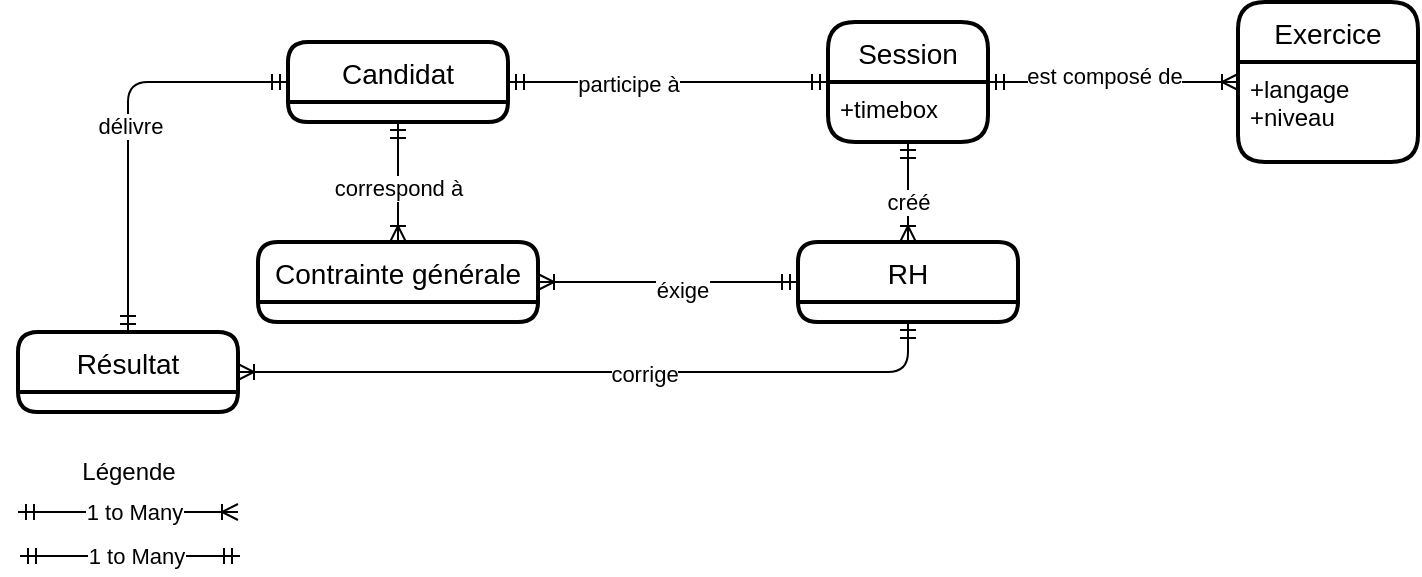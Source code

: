 <mxfile version="14.4.8" type="github">
  <diagram id="YzjRDcqAWnWFZstmCdil" name="Page-1">
    <mxGraphModel dx="786" dy="426" grid="1" gridSize="10" guides="1" tooltips="1" connect="1" arrows="1" fold="1" page="1" pageScale="1" pageWidth="827" pageHeight="1169" math="0" shadow="0">
      <root>
        <mxCell id="0" />
        <mxCell id="1" parent="0" />
        <mxCell id="-g2v0unOGTtg5nEHpTyk-21" style="edgeStyle=orthogonalEdgeStyle;rounded=1;orthogonalLoop=1;jettySize=auto;html=1;startArrow=ERmandOne;startFill=0;endArrow=ERmandOne;endFill=0;entryX=0.5;entryY=0;entryDx=0;entryDy=0;" parent="1" source="-g2v0unOGTtg5nEHpTyk-1" target="-g2v0unOGTtg5nEHpTyk-9" edge="1">
          <mxGeometry relative="1" as="geometry">
            <mxPoint x="110" y="310" as="targetPoint" />
          </mxGeometry>
        </mxCell>
        <mxCell id="-g2v0unOGTtg5nEHpTyk-22" value="délivre" style="edgeLabel;html=1;align=center;verticalAlign=middle;resizable=0;points=[];" parent="-g2v0unOGTtg5nEHpTyk-21" vertex="1" connectable="0">
          <mxGeometry x="-0.004" y="1" relative="1" as="geometry">
            <mxPoint as="offset" />
          </mxGeometry>
        </mxCell>
        <mxCell id="1VgR1OtVvyyq6wabJ_z_-6" style="edgeStyle=orthogonalEdgeStyle;rounded=1;orthogonalLoop=1;jettySize=auto;html=1;entryX=0.5;entryY=0;entryDx=0;entryDy=0;startArrow=ERmandOne;startFill=0;endArrow=ERoneToMany;endFill=0;" parent="1" source="-g2v0unOGTtg5nEHpTyk-1" target="-g2v0unOGTtg5nEHpTyk-12" edge="1">
          <mxGeometry relative="1" as="geometry" />
        </mxCell>
        <mxCell id="1VgR1OtVvyyq6wabJ_z_-7" value="correspond à" style="edgeLabel;html=1;align=center;verticalAlign=middle;resizable=0;points=[];" parent="1VgR1OtVvyyq6wabJ_z_-6" vertex="1" connectable="0">
          <mxGeometry x="0.1" relative="1" as="geometry">
            <mxPoint as="offset" />
          </mxGeometry>
        </mxCell>
        <mxCell id="-g2v0unOGTtg5nEHpTyk-1" value="Candidat" style="swimlane;childLayout=stackLayout;horizontal=1;startSize=30;horizontalStack=0;rounded=1;fontSize=14;fontStyle=0;strokeWidth=2;resizeParent=0;resizeLast=1;shadow=0;dashed=0;align=center;" parent="1" vertex="1">
          <mxGeometry x="175" y="95" width="110" height="40" as="geometry" />
        </mxCell>
        <mxCell id="-g2v0unOGTtg5nEHpTyk-2" value="Session" style="swimlane;childLayout=stackLayout;horizontal=1;startSize=30;horizontalStack=0;rounded=1;fontSize=14;fontStyle=0;strokeWidth=2;resizeParent=0;resizeLast=1;shadow=0;dashed=0;align=center;" parent="1" vertex="1">
          <mxGeometry x="445" y="85" width="80" height="60" as="geometry" />
        </mxCell>
        <mxCell id="-g2v0unOGTtg5nEHpTyk-3" value="+timebox" style="align=left;strokeColor=none;fillColor=none;spacingLeft=4;fontSize=12;verticalAlign=top;resizable=0;rotatable=0;part=1;" parent="-g2v0unOGTtg5nEHpTyk-2" vertex="1">
          <mxGeometry y="30" width="80" height="30" as="geometry" />
        </mxCell>
        <mxCell id="-g2v0unOGTtg5nEHpTyk-4" value="" style="edgeStyle=entityRelationEdgeStyle;fontSize=12;html=1;endArrow=ERmandOne;startArrow=ERmandOne;" parent="1" source="-g2v0unOGTtg5nEHpTyk-1" target="-g2v0unOGTtg5nEHpTyk-2" edge="1">
          <mxGeometry width="100" height="100" relative="1" as="geometry">
            <mxPoint x="60" y="425" as="sourcePoint" />
            <mxPoint x="160" y="325" as="targetPoint" />
          </mxGeometry>
        </mxCell>
        <mxCell id="-g2v0unOGTtg5nEHpTyk-5" value="&lt;div&gt;participe à&lt;/div&gt;" style="edgeLabel;html=1;align=center;verticalAlign=middle;resizable=0;points=[];" parent="-g2v0unOGTtg5nEHpTyk-4" vertex="1" connectable="0">
          <mxGeometry x="-0.247" y="-1" relative="1" as="geometry">
            <mxPoint as="offset" />
          </mxGeometry>
        </mxCell>
        <mxCell id="-g2v0unOGTtg5nEHpTyk-6" value="RH" style="swimlane;childLayout=stackLayout;horizontal=1;startSize=30;horizontalStack=0;rounded=1;fontSize=14;fontStyle=0;strokeWidth=2;resizeParent=0;resizeLast=1;shadow=0;dashed=0;align=center;" parent="1" vertex="1">
          <mxGeometry x="430" y="195" width="110" height="40" as="geometry" />
        </mxCell>
        <mxCell id="1VgR1OtVvyyq6wabJ_z_-1" style="edgeStyle=orthogonalEdgeStyle;rounded=1;orthogonalLoop=1;jettySize=auto;html=1;startArrow=ERoneToMany;startFill=0;endArrow=ERmandOne;endFill=0;" parent="1" source="-g2v0unOGTtg5nEHpTyk-9" target="-g2v0unOGTtg5nEHpTyk-6" edge="1">
          <mxGeometry relative="1" as="geometry" />
        </mxCell>
        <mxCell id="1VgR1OtVvyyq6wabJ_z_-2" value="corrige" style="edgeLabel;html=1;align=center;verticalAlign=middle;resizable=0;points=[];" parent="1VgR1OtVvyyq6wabJ_z_-1" vertex="1" connectable="0">
          <mxGeometry x="0.126" y="-1" relative="1" as="geometry">
            <mxPoint as="offset" />
          </mxGeometry>
        </mxCell>
        <mxCell id="-g2v0unOGTtg5nEHpTyk-9" value="Résultat" style="swimlane;childLayout=stackLayout;horizontal=1;startSize=30;horizontalStack=0;rounded=1;fontSize=14;fontStyle=0;strokeWidth=2;resizeParent=0;resizeLast=1;shadow=0;dashed=0;align=center;" parent="1" vertex="1">
          <mxGeometry x="40" y="240" width="110" height="40" as="geometry" />
        </mxCell>
        <mxCell id="-g2v0unOGTtg5nEHpTyk-12" value="Contrainte générale" style="swimlane;childLayout=stackLayout;horizontal=1;startSize=30;horizontalStack=0;rounded=1;fontSize=14;fontStyle=0;strokeWidth=2;resizeParent=0;resizeLast=1;shadow=0;dashed=0;align=center;" parent="1" vertex="1">
          <mxGeometry x="160" y="195" width="140" height="40" as="geometry" />
        </mxCell>
        <mxCell id="-g2v0unOGTtg5nEHpTyk-13" value="" style="edgeStyle=entityRelationEdgeStyle;fontSize=12;html=1;endArrow=ERoneToMany;startArrow=ERmandOne;startFill=0;" parent="1" source="-g2v0unOGTtg5nEHpTyk-6" target="-g2v0unOGTtg5nEHpTyk-12" edge="1">
          <mxGeometry width="100" height="100" relative="1" as="geometry">
            <mxPoint x="620" y="145" as="sourcePoint" />
            <mxPoint x="640" y="15" as="targetPoint" />
          </mxGeometry>
        </mxCell>
        <mxCell id="-g2v0unOGTtg5nEHpTyk-14" value="éxige" style="edgeLabel;html=1;align=center;verticalAlign=middle;resizable=0;points=[];" parent="-g2v0unOGTtg5nEHpTyk-13" vertex="1" connectable="0">
          <mxGeometry x="-0.107" y="4" relative="1" as="geometry">
            <mxPoint as="offset" />
          </mxGeometry>
        </mxCell>
        <mxCell id="-g2v0unOGTtg5nEHpTyk-17" value="Exercice" style="swimlane;childLayout=stackLayout;horizontal=1;startSize=30;horizontalStack=0;rounded=1;fontSize=14;fontStyle=0;strokeWidth=2;resizeParent=0;resizeLast=1;shadow=0;dashed=0;align=center;" parent="1" vertex="1">
          <mxGeometry x="650" y="75" width="90" height="80" as="geometry" />
        </mxCell>
        <mxCell id="-g2v0unOGTtg5nEHpTyk-18" value="+langage&#xa;+niveau" style="align=left;strokeColor=none;fillColor=none;spacingLeft=4;fontSize=12;verticalAlign=top;resizable=0;rotatable=0;part=1;" parent="-g2v0unOGTtg5nEHpTyk-17" vertex="1">
          <mxGeometry y="30" width="90" height="50" as="geometry" />
        </mxCell>
        <mxCell id="-g2v0unOGTtg5nEHpTyk-19" value="" style="edgeStyle=entityRelationEdgeStyle;fontSize=12;html=1;endArrow=ERoneToMany;startArrow=ERmandOne;startFill=0;" parent="1" source="-g2v0unOGTtg5nEHpTyk-2" target="-g2v0unOGTtg5nEHpTyk-17" edge="1">
          <mxGeometry width="100" height="100" relative="1" as="geometry">
            <mxPoint x="460" y="230" as="sourcePoint" />
            <mxPoint x="170" y="320" as="targetPoint" />
          </mxGeometry>
        </mxCell>
        <mxCell id="-g2v0unOGTtg5nEHpTyk-20" value="&lt;div&gt;est composé de&lt;/div&gt;" style="edgeLabel;html=1;align=center;verticalAlign=middle;resizable=0;points=[];" parent="-g2v0unOGTtg5nEHpTyk-19" vertex="1" connectable="0">
          <mxGeometry x="-0.084" y="3" relative="1" as="geometry">
            <mxPoint as="offset" />
          </mxGeometry>
        </mxCell>
        <mxCell id="1VgR1OtVvyyq6wabJ_z_-4" style="edgeStyle=orthogonalEdgeStyle;rounded=1;orthogonalLoop=1;jettySize=auto;html=1;startArrow=ERmandOne;startFill=0;endArrow=ERoneToMany;endFill=0;" parent="1" source="-g2v0unOGTtg5nEHpTyk-3" target="-g2v0unOGTtg5nEHpTyk-6" edge="1">
          <mxGeometry relative="1" as="geometry" />
        </mxCell>
        <mxCell id="1VgR1OtVvyyq6wabJ_z_-5" value="créé" style="edgeLabel;html=1;align=center;verticalAlign=middle;resizable=0;points=[];" parent="1VgR1OtVvyyq6wabJ_z_-4" vertex="1" connectable="0">
          <mxGeometry x="0.2" relative="1" as="geometry">
            <mxPoint as="offset" />
          </mxGeometry>
        </mxCell>
        <mxCell id="1VgR1OtVvyyq6wabJ_z_-9" value="" style="edgeStyle=entityRelationEdgeStyle;fontSize=12;html=1;endArrow=ERoneToMany;startArrow=ERmandOne;" parent="1" edge="1">
          <mxGeometry width="100" height="100" relative="1" as="geometry">
            <mxPoint x="40" y="330" as="sourcePoint" />
            <mxPoint x="150" y="330" as="targetPoint" />
          </mxGeometry>
        </mxCell>
        <mxCell id="1VgR1OtVvyyq6wabJ_z_-10" value="1 to Many" style="edgeLabel;html=1;align=center;verticalAlign=middle;resizable=0;points=[];" parent="1VgR1OtVvyyq6wabJ_z_-9" vertex="1" connectable="0">
          <mxGeometry x="0.054" relative="1" as="geometry">
            <mxPoint as="offset" />
          </mxGeometry>
        </mxCell>
        <mxCell id="1VgR1OtVvyyq6wabJ_z_-11" value="&lt;div&gt;Légende&lt;/div&gt;" style="text;html=1;align=center;verticalAlign=middle;resizable=0;points=[];autosize=1;" parent="1" vertex="1">
          <mxGeometry x="65" y="300" width="60" height="20" as="geometry" />
        </mxCell>
        <mxCell id="1VgR1OtVvyyq6wabJ_z_-12" value="" style="edgeStyle=entityRelationEdgeStyle;fontSize=12;html=1;endArrow=ERmandOne;startArrow=ERmandOne;endFill=0;" parent="1" edge="1">
          <mxGeometry width="100" height="100" relative="1" as="geometry">
            <mxPoint x="41" y="352" as="sourcePoint" />
            <mxPoint x="151" y="352" as="targetPoint" />
          </mxGeometry>
        </mxCell>
        <mxCell id="1VgR1OtVvyyq6wabJ_z_-13" value="1 to Many" style="edgeLabel;html=1;align=center;verticalAlign=middle;resizable=0;points=[];" parent="1VgR1OtVvyyq6wabJ_z_-12" vertex="1" connectable="0">
          <mxGeometry x="0.054" relative="1" as="geometry">
            <mxPoint as="offset" />
          </mxGeometry>
        </mxCell>
      </root>
    </mxGraphModel>
  </diagram>
</mxfile>
